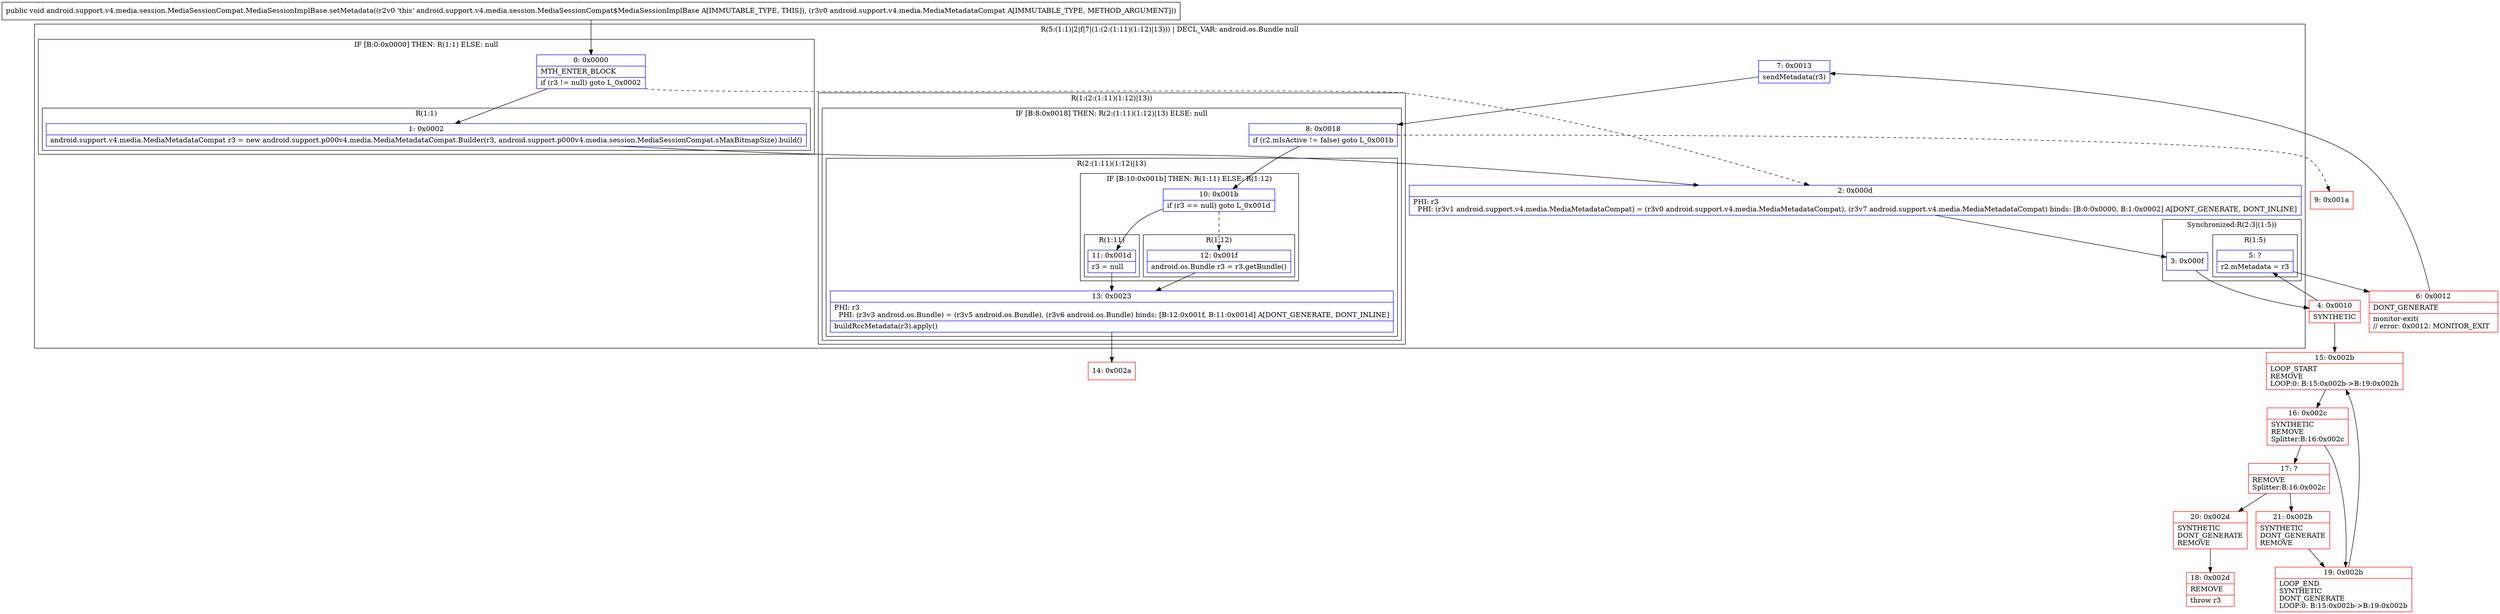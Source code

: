 digraph "CFG forandroid.support.v4.media.session.MediaSessionCompat.MediaSessionImplBase.setMetadata(Landroid\/support\/v4\/media\/MediaMetadataCompat;)V" {
subgraph cluster_Region_45077105 {
label = "R(5:(1:1)|2|f|7|(1:(2:(1:11)(1:12)|13))) | DECL_VAR: android.os.Bundle null\l";
node [shape=record,color=blue];
subgraph cluster_IfRegion_1565377197 {
label = "IF [B:0:0x0000] THEN: R(1:1) ELSE: null";
node [shape=record,color=blue];
Node_0 [shape=record,label="{0\:\ 0x0000|MTH_ENTER_BLOCK\l|if (r3 != null) goto L_0x0002\l}"];
subgraph cluster_Region_367743475 {
label = "R(1:1)";
node [shape=record,color=blue];
Node_1 [shape=record,label="{1\:\ 0x0002|android.support.v4.media.MediaMetadataCompat r3 = new android.support.p000v4.media.MediaMetadataCompat.Builder(r3, android.support.p000v4.media.session.MediaSessionCompat.sMaxBitmapSize).build()\l}"];
}
}
Node_2 [shape=record,label="{2\:\ 0x000d|PHI: r3 \l  PHI: (r3v1 android.support.v4.media.MediaMetadataCompat) = (r3v0 android.support.v4.media.MediaMetadataCompat), (r3v7 android.support.v4.media.MediaMetadataCompat) binds: [B:0:0x0000, B:1:0x0002] A[DONT_GENERATE, DONT_INLINE]\l}"];
subgraph cluster_SynchronizedRegion_1072859822 {
label = "Synchronized:R(2:3|(1:5))";
node [shape=record,color=blue];
Node_3 [shape=record,label="{3\:\ 0x000f}"];
subgraph cluster_Region_1135803259 {
label = "R(1:5)";
node [shape=record,color=blue];
Node_5 [shape=record,label="{5\:\ ?|r2.mMetadata = r3\l}"];
}
}
Node_7 [shape=record,label="{7\:\ 0x0013|sendMetadata(r3)\l}"];
subgraph cluster_Region_1893273866 {
label = "R(1:(2:(1:11)(1:12)|13))";
node [shape=record,color=blue];
subgraph cluster_IfRegion_1064477227 {
label = "IF [B:8:0x0018] THEN: R(2:(1:11)(1:12)|13) ELSE: null";
node [shape=record,color=blue];
Node_8 [shape=record,label="{8\:\ 0x0018|if (r2.mIsActive != false) goto L_0x001b\l}"];
subgraph cluster_Region_352254097 {
label = "R(2:(1:11)(1:12)|13)";
node [shape=record,color=blue];
subgraph cluster_IfRegion_1086566486 {
label = "IF [B:10:0x001b] THEN: R(1:11) ELSE: R(1:12)";
node [shape=record,color=blue];
Node_10 [shape=record,label="{10\:\ 0x001b|if (r3 == null) goto L_0x001d\l}"];
subgraph cluster_Region_386690264 {
label = "R(1:11)";
node [shape=record,color=blue];
Node_11 [shape=record,label="{11\:\ 0x001d|r3 = null\l}"];
}
subgraph cluster_Region_1855883112 {
label = "R(1:12)";
node [shape=record,color=blue];
Node_12 [shape=record,label="{12\:\ 0x001f|android.os.Bundle r3 = r3.getBundle()\l}"];
}
}
Node_13 [shape=record,label="{13\:\ 0x0023|PHI: r3 \l  PHI: (r3v3 android.os.Bundle) = (r3v5 android.os.Bundle), (r3v6 android.os.Bundle) binds: [B:12:0x001f, B:11:0x001d] A[DONT_GENERATE, DONT_INLINE]\l|buildRccMetadata(r3).apply()\l}"];
}
}
}
}
Node_4 [shape=record,color=red,label="{4\:\ 0x0010|SYNTHETIC\l}"];
Node_6 [shape=record,color=red,label="{6\:\ 0x0012|DONT_GENERATE\l|monitor\-exit(\l\/\/ error: 0x0012: MONITOR_EXIT  \l}"];
Node_9 [shape=record,color=red,label="{9\:\ 0x001a}"];
Node_14 [shape=record,color=red,label="{14\:\ 0x002a}"];
Node_15 [shape=record,color=red,label="{15\:\ 0x002b|LOOP_START\lREMOVE\lLOOP:0: B:15:0x002b\-\>B:19:0x002b\l}"];
Node_16 [shape=record,color=red,label="{16\:\ 0x002c|SYNTHETIC\lREMOVE\lSplitter:B:16:0x002c\l}"];
Node_17 [shape=record,color=red,label="{17\:\ ?|REMOVE\lSplitter:B:16:0x002c\l}"];
Node_18 [shape=record,color=red,label="{18\:\ 0x002d|REMOVE\l|throw r3\l}"];
Node_19 [shape=record,color=red,label="{19\:\ 0x002b|LOOP_END\lSYNTHETIC\lDONT_GENERATE\lLOOP:0: B:15:0x002b\-\>B:19:0x002b\l}"];
Node_20 [shape=record,color=red,label="{20\:\ 0x002d|SYNTHETIC\lDONT_GENERATE\lREMOVE\l}"];
Node_21 [shape=record,color=red,label="{21\:\ 0x002b|SYNTHETIC\lDONT_GENERATE\lREMOVE\l}"];
MethodNode[shape=record,label="{public void android.support.v4.media.session.MediaSessionCompat.MediaSessionImplBase.setMetadata((r2v0 'this' android.support.v4.media.session.MediaSessionCompat$MediaSessionImplBase A[IMMUTABLE_TYPE, THIS]), (r3v0 android.support.v4.media.MediaMetadataCompat A[IMMUTABLE_TYPE, METHOD_ARGUMENT])) }"];
MethodNode -> Node_0;
Node_0 -> Node_1;
Node_0 -> Node_2[style=dashed];
Node_1 -> Node_2;
Node_2 -> Node_3;
Node_3 -> Node_4;
Node_5 -> Node_6;
Node_7 -> Node_8;
Node_8 -> Node_9[style=dashed];
Node_8 -> Node_10;
Node_10 -> Node_11;
Node_10 -> Node_12[style=dashed];
Node_11 -> Node_13;
Node_12 -> Node_13;
Node_13 -> Node_14;
Node_4 -> Node_5;
Node_4 -> Node_15;
Node_6 -> Node_7;
Node_15 -> Node_16;
Node_16 -> Node_17;
Node_16 -> Node_19;
Node_17 -> Node_20;
Node_17 -> Node_21;
Node_19 -> Node_15;
Node_20 -> Node_18;
Node_21 -> Node_19;
}

